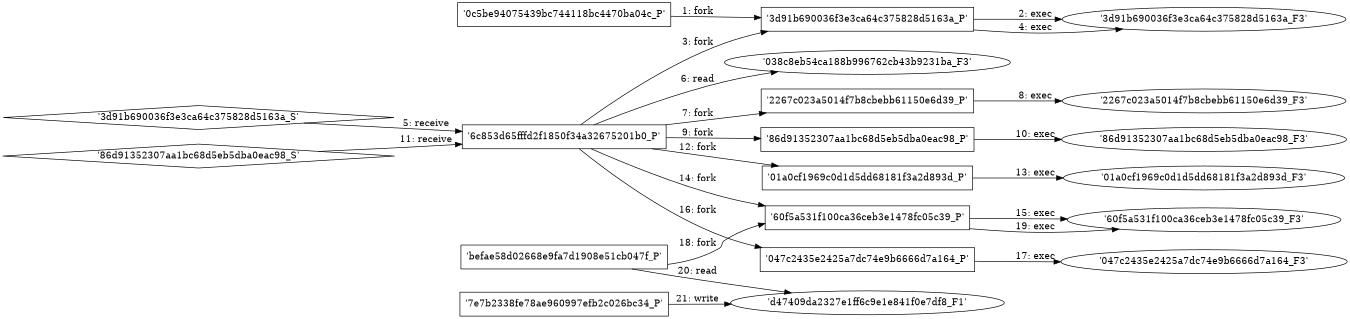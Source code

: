 digraph "D:\Learning\Paper\apt\基于CTI的攻击预警\Dataset\攻击图\ASGfromALLCTI\New Guidance to Mitigate Determined Adversaries’ Favorite Attack Pass-the-Hash.dot" {
rankdir="LR"
size="9"
fixedsize="false"
splines="true"
nodesep=0.3
ranksep=0
fontsize=10
overlap="scalexy"
engine= "neato"
	"'0c5be94075439bc744118bc4470ba04c_P'" [node_type=Process shape=box]
	"'3d91b690036f3e3ca64c375828d5163a_P'" [node_type=Process shape=box]
	"'0c5be94075439bc744118bc4470ba04c_P'" -> "'3d91b690036f3e3ca64c375828d5163a_P'" [label="1: fork"]
	"'3d91b690036f3e3ca64c375828d5163a_P'" [node_type=Process shape=box]
	"'3d91b690036f3e3ca64c375828d5163a_F3'" [node_type=File shape=ellipse]
	"'3d91b690036f3e3ca64c375828d5163a_P'" -> "'3d91b690036f3e3ca64c375828d5163a_F3'" [label="2: exec"]
	"'6c853d65fffd2f1850f34a32675201b0_P'" [node_type=Process shape=box]
	"'3d91b690036f3e3ca64c375828d5163a_P'" [node_type=Process shape=box]
	"'6c853d65fffd2f1850f34a32675201b0_P'" -> "'3d91b690036f3e3ca64c375828d5163a_P'" [label="3: fork"]
	"'3d91b690036f3e3ca64c375828d5163a_P'" [node_type=Process shape=box]
	"'3d91b690036f3e3ca64c375828d5163a_F3'" [node_type=File shape=ellipse]
	"'3d91b690036f3e3ca64c375828d5163a_P'" -> "'3d91b690036f3e3ca64c375828d5163a_F3'" [label="4: exec"]
	"'6c853d65fffd2f1850f34a32675201b0_P'" [node_type=Process shape=box]
	"'3d91b690036f3e3ca64c375828d5163a_S'" [node_type=Socket shape=diamond]
	"'3d91b690036f3e3ca64c375828d5163a_S'" -> "'6c853d65fffd2f1850f34a32675201b0_P'" [label="5: receive"]
	"'038c8eb54ca188b996762cb43b9231ba_F3'" [node_type=file shape=ellipse]
	"'6c853d65fffd2f1850f34a32675201b0_P'" [node_type=Process shape=box]
	"'6c853d65fffd2f1850f34a32675201b0_P'" -> "'038c8eb54ca188b996762cb43b9231ba_F3'" [label="6: read"]
	"'6c853d65fffd2f1850f34a32675201b0_P'" [node_type=Process shape=box]
	"'2267c023a5014f7b8cbebb61150e6d39_P'" [node_type=Process shape=box]
	"'6c853d65fffd2f1850f34a32675201b0_P'" -> "'2267c023a5014f7b8cbebb61150e6d39_P'" [label="7: fork"]
	"'2267c023a5014f7b8cbebb61150e6d39_P'" [node_type=Process shape=box]
	"'2267c023a5014f7b8cbebb61150e6d39_F3'" [node_type=File shape=ellipse]
	"'2267c023a5014f7b8cbebb61150e6d39_P'" -> "'2267c023a5014f7b8cbebb61150e6d39_F3'" [label="8: exec"]
	"'6c853d65fffd2f1850f34a32675201b0_P'" [node_type=Process shape=box]
	"'86d91352307aa1bc68d5eb5dba0eac98_P'" [node_type=Process shape=box]
	"'6c853d65fffd2f1850f34a32675201b0_P'" -> "'86d91352307aa1bc68d5eb5dba0eac98_P'" [label="9: fork"]
	"'86d91352307aa1bc68d5eb5dba0eac98_P'" [node_type=Process shape=box]
	"'86d91352307aa1bc68d5eb5dba0eac98_F3'" [node_type=File shape=ellipse]
	"'86d91352307aa1bc68d5eb5dba0eac98_P'" -> "'86d91352307aa1bc68d5eb5dba0eac98_F3'" [label="10: exec"]
	"'6c853d65fffd2f1850f34a32675201b0_P'" [node_type=Process shape=box]
	"'86d91352307aa1bc68d5eb5dba0eac98_S'" [node_type=Socket shape=diamond]
	"'86d91352307aa1bc68d5eb5dba0eac98_S'" -> "'6c853d65fffd2f1850f34a32675201b0_P'" [label="11: receive"]
	"'6c853d65fffd2f1850f34a32675201b0_P'" [node_type=Process shape=box]
	"'01a0cf1969c0d1d5dd68181f3a2d893d_P'" [node_type=Process shape=box]
	"'6c853d65fffd2f1850f34a32675201b0_P'" -> "'01a0cf1969c0d1d5dd68181f3a2d893d_P'" [label="12: fork"]
	"'01a0cf1969c0d1d5dd68181f3a2d893d_P'" [node_type=Process shape=box]
	"'01a0cf1969c0d1d5dd68181f3a2d893d_F3'" [node_type=File shape=ellipse]
	"'01a0cf1969c0d1d5dd68181f3a2d893d_P'" -> "'01a0cf1969c0d1d5dd68181f3a2d893d_F3'" [label="13: exec"]
	"'6c853d65fffd2f1850f34a32675201b0_P'" [node_type=Process shape=box]
	"'60f5a531f100ca36ceb3e1478fc05c39_P'" [node_type=Process shape=box]
	"'6c853d65fffd2f1850f34a32675201b0_P'" -> "'60f5a531f100ca36ceb3e1478fc05c39_P'" [label="14: fork"]
	"'60f5a531f100ca36ceb3e1478fc05c39_P'" [node_type=Process shape=box]
	"'60f5a531f100ca36ceb3e1478fc05c39_F3'" [node_type=File shape=ellipse]
	"'60f5a531f100ca36ceb3e1478fc05c39_P'" -> "'60f5a531f100ca36ceb3e1478fc05c39_F3'" [label="15: exec"]
	"'6c853d65fffd2f1850f34a32675201b0_P'" [node_type=Process shape=box]
	"'047c2435e2425a7dc74e9b6666d7a164_P'" [node_type=Process shape=box]
	"'6c853d65fffd2f1850f34a32675201b0_P'" -> "'047c2435e2425a7dc74e9b6666d7a164_P'" [label="16: fork"]
	"'047c2435e2425a7dc74e9b6666d7a164_P'" [node_type=Process shape=box]
	"'047c2435e2425a7dc74e9b6666d7a164_F3'" [node_type=File shape=ellipse]
	"'047c2435e2425a7dc74e9b6666d7a164_P'" -> "'047c2435e2425a7dc74e9b6666d7a164_F3'" [label="17: exec"]
	"'befae58d02668e9fa7d1908e51cb047f_P'" [node_type=Process shape=box]
	"'60f5a531f100ca36ceb3e1478fc05c39_P'" [node_type=Process shape=box]
	"'befae58d02668e9fa7d1908e51cb047f_P'" -> "'60f5a531f100ca36ceb3e1478fc05c39_P'" [label="18: fork"]
	"'60f5a531f100ca36ceb3e1478fc05c39_P'" [node_type=Process shape=box]
	"'60f5a531f100ca36ceb3e1478fc05c39_F3'" [node_type=File shape=ellipse]
	"'60f5a531f100ca36ceb3e1478fc05c39_P'" -> "'60f5a531f100ca36ceb3e1478fc05c39_F3'" [label="19: exec"]
	"'d47409da2327e1ff6c9e1e841f0e7df8_F1'" [node_type=file shape=ellipse]
	"'befae58d02668e9fa7d1908e51cb047f_P'" [node_type=Process shape=box]
	"'befae58d02668e9fa7d1908e51cb047f_P'" -> "'d47409da2327e1ff6c9e1e841f0e7df8_F1'" [label="20: read"]
	"'d47409da2327e1ff6c9e1e841f0e7df8_F1'" [node_type=file shape=ellipse]
	"'7e7b2338fe78ae960997efb2c026bc34_P'" [node_type=Process shape=box]
	"'7e7b2338fe78ae960997efb2c026bc34_P'" -> "'d47409da2327e1ff6c9e1e841f0e7df8_F1'" [label="21: write"]
}
